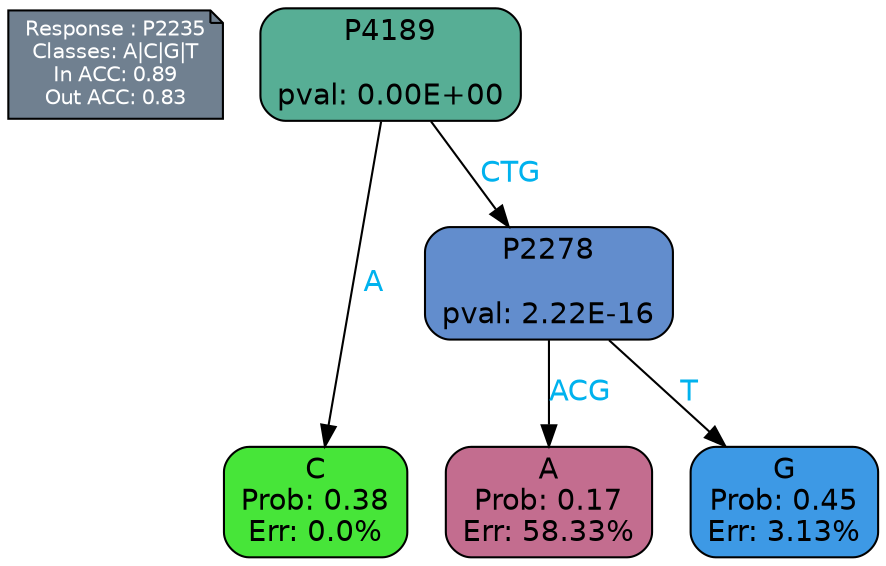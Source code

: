 digraph Tree {
node [shape=box, style="filled, rounded", color="black", fontname=helvetica] ;
graph [ranksep=equally, splines=polylines, bgcolor=transparent, dpi=600] ;
edge [fontname=helvetica] ;
LEGEND [label="Response : P2235
Classes: A|C|G|T
In ACC: 0.89
Out ACC: 0.83
",shape=note,align=left,style=filled,fillcolor="slategray",fontcolor="white",fontsize=10];1 [label="P4189

pval: 0.00E+00", fillcolor="#57ae95"] ;
2 [label="C
Prob: 0.38
Err: 0.0%", fillcolor="#47e539"] ;
3 [label="P2278

pval: 2.22E-16", fillcolor="#628dcd"] ;
4 [label="A
Prob: 0.17
Err: 58.33%", fillcolor="#c36d8f"] ;
5 [label="G
Prob: 0.45
Err: 3.13%", fillcolor="#3d99e5"] ;
1 -> 2 [label="A",fontcolor=deepskyblue2] ;
1 -> 3 [label="CTG",fontcolor=deepskyblue2] ;
3 -> 4 [label="ACG",fontcolor=deepskyblue2] ;
3 -> 5 [label="T",fontcolor=deepskyblue2] ;
{rank = same; 2;4;5;}{rank = same; LEGEND;1;}}